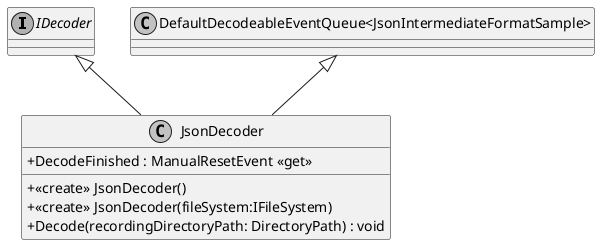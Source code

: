 @startuml
skinparam monochrome true
skinparam classAttributeIconSize 0

interface IDecoder
!startsub default
class JsonDecoder {
    + <<create>> JsonDecoder()
    + <<create>> JsonDecoder(fileSystem:IFileSystem)
    + DecodeFinished : ManualResetEvent <<get>>
    + Decode(recordingDirectoryPath: DirectoryPath) : void
}
!endsub

IDecoder <|-- JsonDecoder
"DefaultDecodeableEventQueue<JsonIntermediateFormatSample>" <|-- JsonDecoder
@enduml